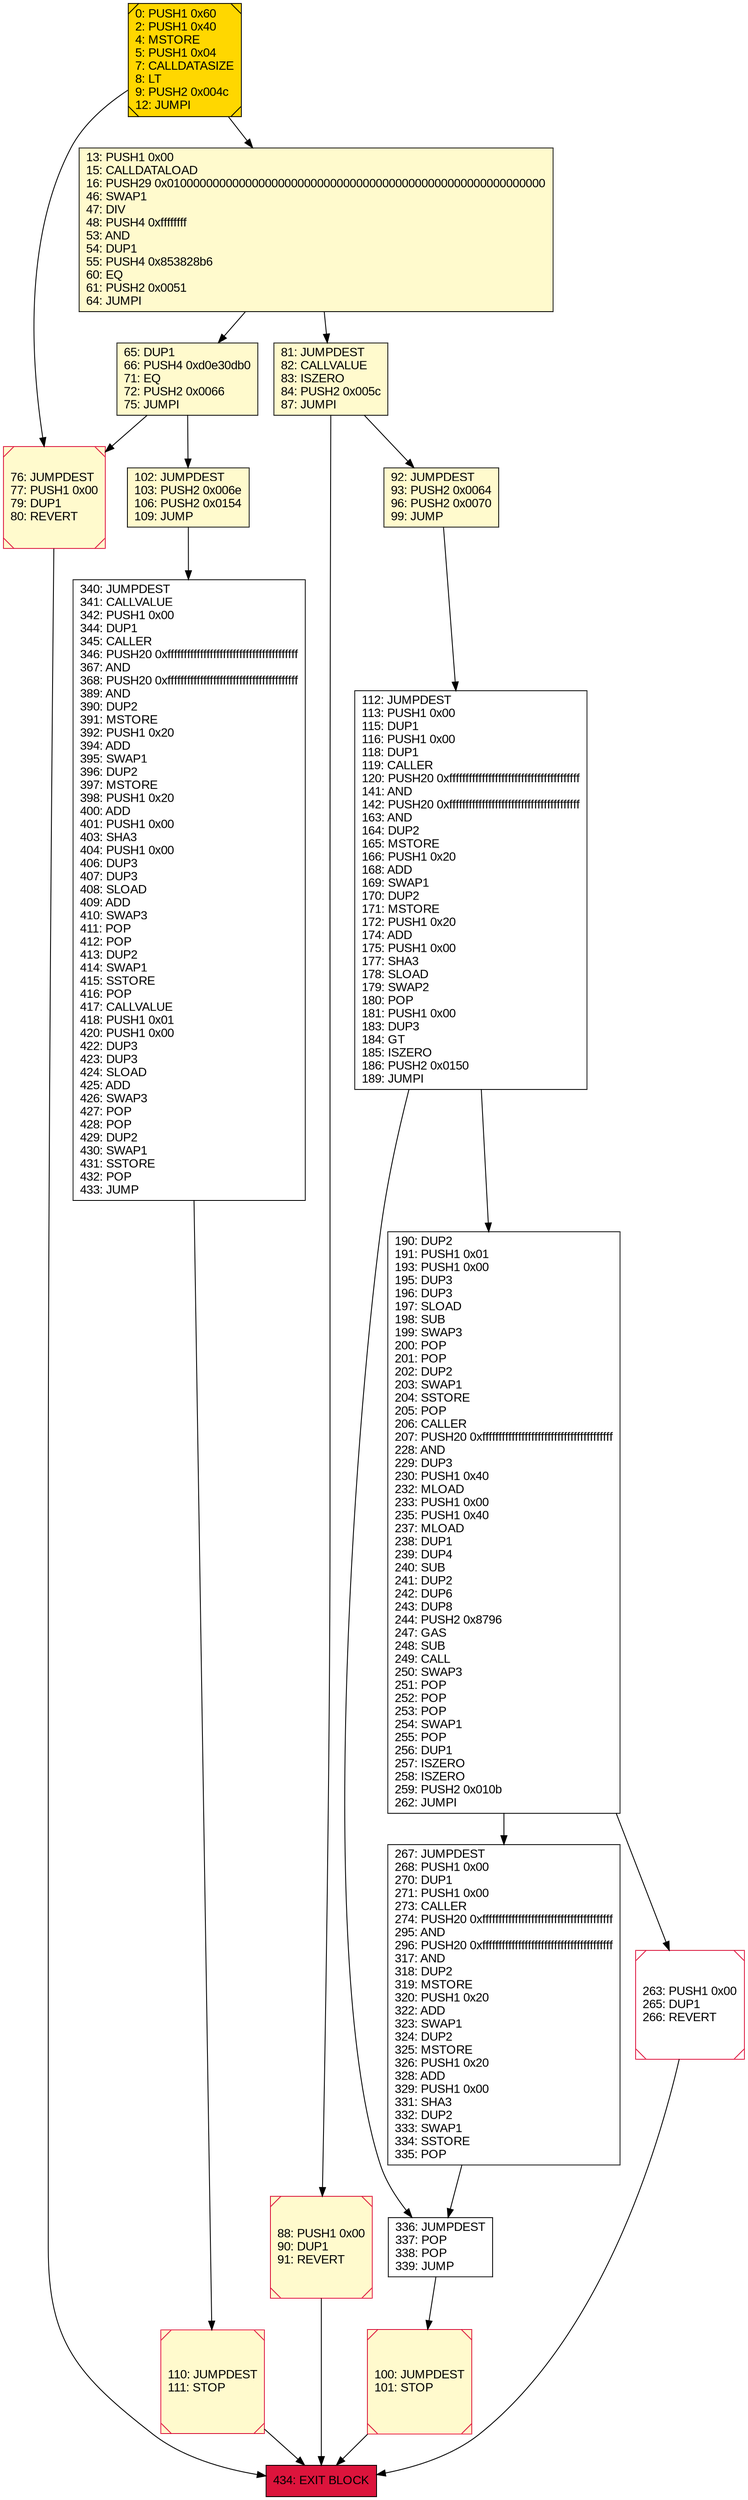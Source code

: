 digraph G {
bgcolor=transparent rankdir=UD;
node [shape=box style=filled color=black fillcolor=white fontname=arial fontcolor=black];
0 [label="0: PUSH1 0x60\l2: PUSH1 0x40\l4: MSTORE\l5: PUSH1 0x04\l7: CALLDATASIZE\l8: LT\l9: PUSH2 0x004c\l12: JUMPI\l" fillcolor=lemonchiffon shape=Msquare fillcolor=gold ];
263 [label="263: PUSH1 0x00\l265: DUP1\l266: REVERT\l" shape=Msquare color=crimson ];
76 [label="76: JUMPDEST\l77: PUSH1 0x00\l79: DUP1\l80: REVERT\l" fillcolor=lemonchiffon shape=Msquare color=crimson ];
81 [label="81: JUMPDEST\l82: CALLVALUE\l83: ISZERO\l84: PUSH2 0x005c\l87: JUMPI\l" fillcolor=lemonchiffon ];
100 [label="100: JUMPDEST\l101: STOP\l" fillcolor=lemonchiffon shape=Msquare color=crimson ];
434 [label="434: EXIT BLOCK\l" fillcolor=crimson ];
190 [label="190: DUP2\l191: PUSH1 0x01\l193: PUSH1 0x00\l195: DUP3\l196: DUP3\l197: SLOAD\l198: SUB\l199: SWAP3\l200: POP\l201: POP\l202: DUP2\l203: SWAP1\l204: SSTORE\l205: POP\l206: CALLER\l207: PUSH20 0xffffffffffffffffffffffffffffffffffffffff\l228: AND\l229: DUP3\l230: PUSH1 0x40\l232: MLOAD\l233: PUSH1 0x00\l235: PUSH1 0x40\l237: MLOAD\l238: DUP1\l239: DUP4\l240: SUB\l241: DUP2\l242: DUP6\l243: DUP8\l244: PUSH2 0x8796\l247: GAS\l248: SUB\l249: CALL\l250: SWAP3\l251: POP\l252: POP\l253: POP\l254: SWAP1\l255: POP\l256: DUP1\l257: ISZERO\l258: ISZERO\l259: PUSH2 0x010b\l262: JUMPI\l" ];
102 [label="102: JUMPDEST\l103: PUSH2 0x006e\l106: PUSH2 0x0154\l109: JUMP\l" fillcolor=lemonchiffon ];
13 [label="13: PUSH1 0x00\l15: CALLDATALOAD\l16: PUSH29 0x0100000000000000000000000000000000000000000000000000000000\l46: SWAP1\l47: DIV\l48: PUSH4 0xffffffff\l53: AND\l54: DUP1\l55: PUSH4 0x853828b6\l60: EQ\l61: PUSH2 0x0051\l64: JUMPI\l" fillcolor=lemonchiffon ];
267 [label="267: JUMPDEST\l268: PUSH1 0x00\l270: DUP1\l271: PUSH1 0x00\l273: CALLER\l274: PUSH20 0xffffffffffffffffffffffffffffffffffffffff\l295: AND\l296: PUSH20 0xffffffffffffffffffffffffffffffffffffffff\l317: AND\l318: DUP2\l319: MSTORE\l320: PUSH1 0x20\l322: ADD\l323: SWAP1\l324: DUP2\l325: MSTORE\l326: PUSH1 0x20\l328: ADD\l329: PUSH1 0x00\l331: SHA3\l332: DUP2\l333: SWAP1\l334: SSTORE\l335: POP\l" ];
88 [label="88: PUSH1 0x00\l90: DUP1\l91: REVERT\l" fillcolor=lemonchiffon shape=Msquare color=crimson ];
340 [label="340: JUMPDEST\l341: CALLVALUE\l342: PUSH1 0x00\l344: DUP1\l345: CALLER\l346: PUSH20 0xffffffffffffffffffffffffffffffffffffffff\l367: AND\l368: PUSH20 0xffffffffffffffffffffffffffffffffffffffff\l389: AND\l390: DUP2\l391: MSTORE\l392: PUSH1 0x20\l394: ADD\l395: SWAP1\l396: DUP2\l397: MSTORE\l398: PUSH1 0x20\l400: ADD\l401: PUSH1 0x00\l403: SHA3\l404: PUSH1 0x00\l406: DUP3\l407: DUP3\l408: SLOAD\l409: ADD\l410: SWAP3\l411: POP\l412: POP\l413: DUP2\l414: SWAP1\l415: SSTORE\l416: POP\l417: CALLVALUE\l418: PUSH1 0x01\l420: PUSH1 0x00\l422: DUP3\l423: DUP3\l424: SLOAD\l425: ADD\l426: SWAP3\l427: POP\l428: POP\l429: DUP2\l430: SWAP1\l431: SSTORE\l432: POP\l433: JUMP\l" ];
110 [label="110: JUMPDEST\l111: STOP\l" fillcolor=lemonchiffon shape=Msquare color=crimson ];
336 [label="336: JUMPDEST\l337: POP\l338: POP\l339: JUMP\l" ];
92 [label="92: JUMPDEST\l93: PUSH2 0x0064\l96: PUSH2 0x0070\l99: JUMP\l" fillcolor=lemonchiffon ];
112 [label="112: JUMPDEST\l113: PUSH1 0x00\l115: DUP1\l116: PUSH1 0x00\l118: DUP1\l119: CALLER\l120: PUSH20 0xffffffffffffffffffffffffffffffffffffffff\l141: AND\l142: PUSH20 0xffffffffffffffffffffffffffffffffffffffff\l163: AND\l164: DUP2\l165: MSTORE\l166: PUSH1 0x20\l168: ADD\l169: SWAP1\l170: DUP2\l171: MSTORE\l172: PUSH1 0x20\l174: ADD\l175: PUSH1 0x00\l177: SHA3\l178: SLOAD\l179: SWAP2\l180: POP\l181: PUSH1 0x00\l183: DUP3\l184: GT\l185: ISZERO\l186: PUSH2 0x0150\l189: JUMPI\l" ];
65 [label="65: DUP1\l66: PUSH4 0xd0e30db0\l71: EQ\l72: PUSH2 0x0066\l75: JUMPI\l" fillcolor=lemonchiffon ];
340 -> 110;
100 -> 434;
92 -> 112;
267 -> 336;
13 -> 81;
112 -> 336;
110 -> 434;
81 -> 88;
13 -> 65;
190 -> 267;
65 -> 102;
88 -> 434;
336 -> 100;
112 -> 190;
81 -> 92;
102 -> 340;
0 -> 76;
0 -> 13;
190 -> 263;
263 -> 434;
65 -> 76;
76 -> 434;
}